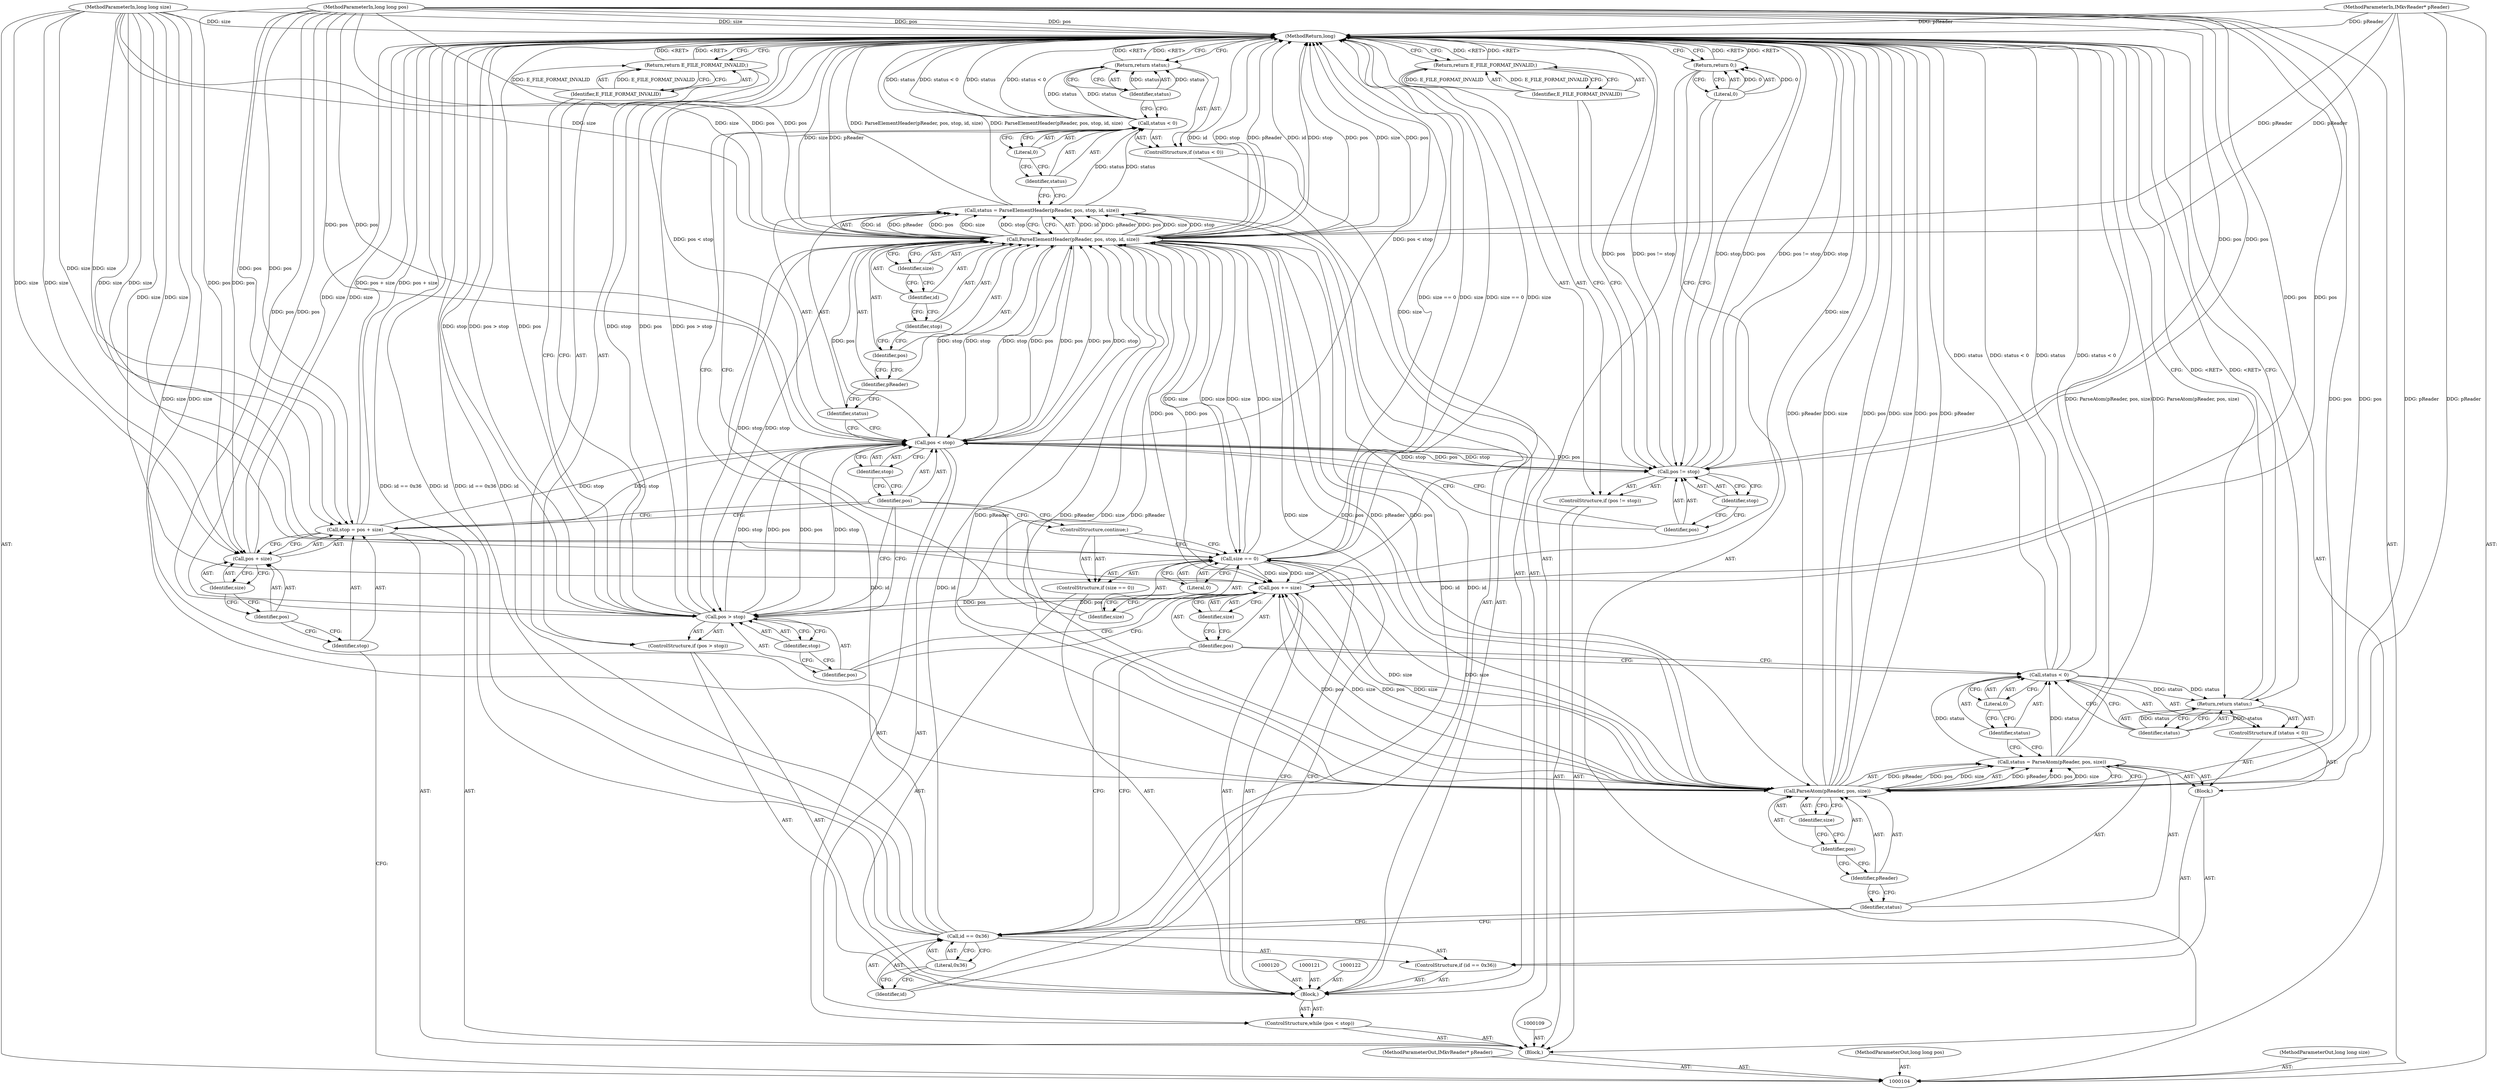 digraph "0_Android_cc274e2abe8b2a6698a5c47d8aa4bb45f1f9538d_37" {
"1000176" [label="(MethodReturn,long)"];
"1000105" [label="(MethodParameterIn,IMkvReader* pReader)"];
"1000234" [label="(MethodParameterOut,IMkvReader* pReader)"];
"1000106" [label="(MethodParameterIn,long long pos)"];
"1000235" [label="(MethodParameterOut,long long pos)"];
"1000131" [label="(ControlStructure,if (status < 0))"];
"1000134" [label="(Literal,0)"];
"1000132" [label="(Call,status < 0)"];
"1000133" [label="(Identifier,status)"];
"1000135" [label="(Return,return status;)"];
"1000136" [label="(Identifier,status)"];
"1000137" [label="(ControlStructure,if (size == 0))"];
"1000140" [label="(Literal,0)"];
"1000138" [label="(Call,size == 0)"];
"1000139" [label="(Identifier,size)"];
"1000141" [label="(ControlStructure,continue;)"];
"1000142" [label="(ControlStructure,if (id == 0x36))"];
"1000145" [label="(Literal,0x36)"];
"1000146" [label="(Block,)"];
"1000143" [label="(Call,id == 0x36)"];
"1000144" [label="(Identifier,id)"];
"1000149" [label="(Call,ParseAtom(pReader, pos, size))"];
"1000150" [label="(Identifier,pReader)"];
"1000151" [label="(Identifier,pos)"];
"1000152" [label="(Identifier,size)"];
"1000147" [label="(Call,status = ParseAtom(pReader, pos, size))"];
"1000148" [label="(Identifier,status)"];
"1000153" [label="(ControlStructure,if (status < 0))"];
"1000156" [label="(Literal,0)"];
"1000154" [label="(Call,status < 0)"];
"1000155" [label="(Identifier,status)"];
"1000107" [label="(MethodParameterIn,long long size)"];
"1000236" [label="(MethodParameterOut,long long size)"];
"1000108" [label="(Block,)"];
"1000157" [label="(Return,return status;)"];
"1000158" [label="(Identifier,status)"];
"1000161" [label="(Identifier,size)"];
"1000159" [label="(Call,pos += size)"];
"1000160" [label="(Identifier,pos)"];
"1000165" [label="(Identifier,stop)"];
"1000162" [label="(ControlStructure,if (pos > stop))"];
"1000163" [label="(Call,pos > stop)"];
"1000164" [label="(Identifier,pos)"];
"1000167" [label="(Identifier,E_FILE_FORMAT_INVALID)"];
"1000166" [label="(Return,return E_FILE_FORMAT_INVALID;)"];
"1000171" [label="(Identifier,stop)"];
"1000168" [label="(ControlStructure,if (pos != stop))"];
"1000169" [label="(Call,pos != stop)"];
"1000170" [label="(Identifier,pos)"];
"1000110" [label="(Call,stop = pos + size)"];
"1000111" [label="(Identifier,stop)"];
"1000112" [label="(Call,pos + size)"];
"1000113" [label="(Identifier,pos)"];
"1000114" [label="(Identifier,size)"];
"1000173" [label="(Identifier,E_FILE_FORMAT_INVALID)"];
"1000172" [label="(Return,return E_FILE_FORMAT_INVALID;)"];
"1000175" [label="(Literal,0)"];
"1000174" [label="(Return,return 0;)"];
"1000115" [label="(ControlStructure,while (pos < stop))"];
"1000118" [label="(Identifier,stop)"];
"1000116" [label="(Call,pos < stop)"];
"1000117" [label="(Identifier,pos)"];
"1000119" [label="(Block,)"];
"1000125" [label="(Call,ParseElementHeader(pReader, pos, stop, id, size))"];
"1000126" [label="(Identifier,pReader)"];
"1000127" [label="(Identifier,pos)"];
"1000128" [label="(Identifier,stop)"];
"1000129" [label="(Identifier,id)"];
"1000130" [label="(Identifier,size)"];
"1000123" [label="(Call,status = ParseElementHeader(pReader, pos, stop, id, size))"];
"1000124" [label="(Identifier,status)"];
"1000176" -> "1000104"  [label="AST: "];
"1000176" -> "1000135"  [label="CFG: "];
"1000176" -> "1000157"  [label="CFG: "];
"1000176" -> "1000166"  [label="CFG: "];
"1000176" -> "1000172"  [label="CFG: "];
"1000176" -> "1000174"  [label="CFG: "];
"1000172" -> "1000176"  [label="DDG: <RET>"];
"1000166" -> "1000176"  [label="DDG: <RET>"];
"1000174" -> "1000176"  [label="DDG: <RET>"];
"1000123" -> "1000176"  [label="DDG: ParseElementHeader(pReader, pos, stop, id, size)"];
"1000169" -> "1000176"  [label="DDG: pos != stop"];
"1000169" -> "1000176"  [label="DDG: stop"];
"1000169" -> "1000176"  [label="DDG: pos"];
"1000105" -> "1000176"  [label="DDG: pReader"];
"1000112" -> "1000176"  [label="DDG: size"];
"1000149" -> "1000176"  [label="DDG: size"];
"1000149" -> "1000176"  [label="DDG: pos"];
"1000149" -> "1000176"  [label="DDG: pReader"];
"1000147" -> "1000176"  [label="DDG: ParseAtom(pReader, pos, size)"];
"1000125" -> "1000176"  [label="DDG: pos"];
"1000125" -> "1000176"  [label="DDG: size"];
"1000125" -> "1000176"  [label="DDG: pReader"];
"1000125" -> "1000176"  [label="DDG: id"];
"1000125" -> "1000176"  [label="DDG: stop"];
"1000154" -> "1000176"  [label="DDG: status < 0"];
"1000154" -> "1000176"  [label="DDG: status"];
"1000163" -> "1000176"  [label="DDG: pos > stop"];
"1000163" -> "1000176"  [label="DDG: stop"];
"1000163" -> "1000176"  [label="DDG: pos"];
"1000106" -> "1000176"  [label="DDG: pos"];
"1000107" -> "1000176"  [label="DDG: size"];
"1000132" -> "1000176"  [label="DDG: status < 0"];
"1000132" -> "1000176"  [label="DDG: status"];
"1000138" -> "1000176"  [label="DDG: size"];
"1000138" -> "1000176"  [label="DDG: size == 0"];
"1000143" -> "1000176"  [label="DDG: id"];
"1000143" -> "1000176"  [label="DDG: id == 0x36"];
"1000110" -> "1000176"  [label="DDG: pos + size"];
"1000159" -> "1000176"  [label="DDG: size"];
"1000116" -> "1000176"  [label="DDG: pos < stop"];
"1000157" -> "1000176"  [label="DDG: <RET>"];
"1000135" -> "1000176"  [label="DDG: <RET>"];
"1000105" -> "1000104"  [label="AST: "];
"1000105" -> "1000176"  [label="DDG: pReader"];
"1000105" -> "1000125"  [label="DDG: pReader"];
"1000105" -> "1000149"  [label="DDG: pReader"];
"1000234" -> "1000104"  [label="AST: "];
"1000106" -> "1000104"  [label="AST: "];
"1000106" -> "1000176"  [label="DDG: pos"];
"1000106" -> "1000110"  [label="DDG: pos"];
"1000106" -> "1000112"  [label="DDG: pos"];
"1000106" -> "1000116"  [label="DDG: pos"];
"1000106" -> "1000125"  [label="DDG: pos"];
"1000106" -> "1000149"  [label="DDG: pos"];
"1000106" -> "1000159"  [label="DDG: pos"];
"1000106" -> "1000163"  [label="DDG: pos"];
"1000106" -> "1000169"  [label="DDG: pos"];
"1000235" -> "1000104"  [label="AST: "];
"1000131" -> "1000119"  [label="AST: "];
"1000132" -> "1000131"  [label="AST: "];
"1000135" -> "1000131"  [label="AST: "];
"1000134" -> "1000132"  [label="AST: "];
"1000134" -> "1000133"  [label="CFG: "];
"1000132" -> "1000134"  [label="CFG: "];
"1000132" -> "1000131"  [label="AST: "];
"1000132" -> "1000134"  [label="CFG: "];
"1000133" -> "1000132"  [label="AST: "];
"1000134" -> "1000132"  [label="AST: "];
"1000136" -> "1000132"  [label="CFG: "];
"1000139" -> "1000132"  [label="CFG: "];
"1000132" -> "1000176"  [label="DDG: status < 0"];
"1000132" -> "1000176"  [label="DDG: status"];
"1000123" -> "1000132"  [label="DDG: status"];
"1000132" -> "1000135"  [label="DDG: status"];
"1000133" -> "1000132"  [label="AST: "];
"1000133" -> "1000123"  [label="CFG: "];
"1000134" -> "1000133"  [label="CFG: "];
"1000135" -> "1000131"  [label="AST: "];
"1000135" -> "1000136"  [label="CFG: "];
"1000136" -> "1000135"  [label="AST: "];
"1000176" -> "1000135"  [label="CFG: "];
"1000135" -> "1000176"  [label="DDG: <RET>"];
"1000136" -> "1000135"  [label="DDG: status"];
"1000132" -> "1000135"  [label="DDG: status"];
"1000136" -> "1000135"  [label="AST: "];
"1000136" -> "1000132"  [label="CFG: "];
"1000135" -> "1000136"  [label="CFG: "];
"1000136" -> "1000135"  [label="DDG: status"];
"1000137" -> "1000119"  [label="AST: "];
"1000138" -> "1000137"  [label="AST: "];
"1000141" -> "1000137"  [label="AST: "];
"1000140" -> "1000138"  [label="AST: "];
"1000140" -> "1000139"  [label="CFG: "];
"1000138" -> "1000140"  [label="CFG: "];
"1000138" -> "1000137"  [label="AST: "];
"1000138" -> "1000140"  [label="CFG: "];
"1000139" -> "1000138"  [label="AST: "];
"1000140" -> "1000138"  [label="AST: "];
"1000141" -> "1000138"  [label="CFG: "];
"1000144" -> "1000138"  [label="CFG: "];
"1000138" -> "1000176"  [label="DDG: size"];
"1000138" -> "1000176"  [label="DDG: size == 0"];
"1000138" -> "1000125"  [label="DDG: size"];
"1000125" -> "1000138"  [label="DDG: size"];
"1000107" -> "1000138"  [label="DDG: size"];
"1000138" -> "1000149"  [label="DDG: size"];
"1000138" -> "1000159"  [label="DDG: size"];
"1000139" -> "1000138"  [label="AST: "];
"1000139" -> "1000132"  [label="CFG: "];
"1000140" -> "1000139"  [label="CFG: "];
"1000141" -> "1000137"  [label="AST: "];
"1000141" -> "1000138"  [label="CFG: "];
"1000117" -> "1000141"  [label="CFG: "];
"1000142" -> "1000119"  [label="AST: "];
"1000143" -> "1000142"  [label="AST: "];
"1000146" -> "1000142"  [label="AST: "];
"1000145" -> "1000143"  [label="AST: "];
"1000145" -> "1000144"  [label="CFG: "];
"1000143" -> "1000145"  [label="CFG: "];
"1000146" -> "1000142"  [label="AST: "];
"1000147" -> "1000146"  [label="AST: "];
"1000153" -> "1000146"  [label="AST: "];
"1000143" -> "1000142"  [label="AST: "];
"1000143" -> "1000145"  [label="CFG: "];
"1000144" -> "1000143"  [label="AST: "];
"1000145" -> "1000143"  [label="AST: "];
"1000148" -> "1000143"  [label="CFG: "];
"1000160" -> "1000143"  [label="CFG: "];
"1000143" -> "1000176"  [label="DDG: id"];
"1000143" -> "1000176"  [label="DDG: id == 0x36"];
"1000143" -> "1000125"  [label="DDG: id"];
"1000125" -> "1000143"  [label="DDG: id"];
"1000144" -> "1000143"  [label="AST: "];
"1000144" -> "1000138"  [label="CFG: "];
"1000145" -> "1000144"  [label="CFG: "];
"1000149" -> "1000147"  [label="AST: "];
"1000149" -> "1000152"  [label="CFG: "];
"1000150" -> "1000149"  [label="AST: "];
"1000151" -> "1000149"  [label="AST: "];
"1000152" -> "1000149"  [label="AST: "];
"1000147" -> "1000149"  [label="CFG: "];
"1000149" -> "1000176"  [label="DDG: size"];
"1000149" -> "1000176"  [label="DDG: pos"];
"1000149" -> "1000176"  [label="DDG: pReader"];
"1000149" -> "1000125"  [label="DDG: pReader"];
"1000149" -> "1000125"  [label="DDG: size"];
"1000149" -> "1000147"  [label="DDG: pReader"];
"1000149" -> "1000147"  [label="DDG: pos"];
"1000149" -> "1000147"  [label="DDG: size"];
"1000125" -> "1000149"  [label="DDG: pReader"];
"1000125" -> "1000149"  [label="DDG: pos"];
"1000105" -> "1000149"  [label="DDG: pReader"];
"1000106" -> "1000149"  [label="DDG: pos"];
"1000138" -> "1000149"  [label="DDG: size"];
"1000107" -> "1000149"  [label="DDG: size"];
"1000149" -> "1000159"  [label="DDG: size"];
"1000149" -> "1000159"  [label="DDG: pos"];
"1000150" -> "1000149"  [label="AST: "];
"1000150" -> "1000148"  [label="CFG: "];
"1000151" -> "1000150"  [label="CFG: "];
"1000151" -> "1000149"  [label="AST: "];
"1000151" -> "1000150"  [label="CFG: "];
"1000152" -> "1000151"  [label="CFG: "];
"1000152" -> "1000149"  [label="AST: "];
"1000152" -> "1000151"  [label="CFG: "];
"1000149" -> "1000152"  [label="CFG: "];
"1000147" -> "1000146"  [label="AST: "];
"1000147" -> "1000149"  [label="CFG: "];
"1000148" -> "1000147"  [label="AST: "];
"1000149" -> "1000147"  [label="AST: "];
"1000155" -> "1000147"  [label="CFG: "];
"1000147" -> "1000176"  [label="DDG: ParseAtom(pReader, pos, size)"];
"1000149" -> "1000147"  [label="DDG: pReader"];
"1000149" -> "1000147"  [label="DDG: pos"];
"1000149" -> "1000147"  [label="DDG: size"];
"1000147" -> "1000154"  [label="DDG: status"];
"1000148" -> "1000147"  [label="AST: "];
"1000148" -> "1000143"  [label="CFG: "];
"1000150" -> "1000148"  [label="CFG: "];
"1000153" -> "1000146"  [label="AST: "];
"1000154" -> "1000153"  [label="AST: "];
"1000157" -> "1000153"  [label="AST: "];
"1000156" -> "1000154"  [label="AST: "];
"1000156" -> "1000155"  [label="CFG: "];
"1000154" -> "1000156"  [label="CFG: "];
"1000154" -> "1000153"  [label="AST: "];
"1000154" -> "1000156"  [label="CFG: "];
"1000155" -> "1000154"  [label="AST: "];
"1000156" -> "1000154"  [label="AST: "];
"1000158" -> "1000154"  [label="CFG: "];
"1000160" -> "1000154"  [label="CFG: "];
"1000154" -> "1000176"  [label="DDG: status < 0"];
"1000154" -> "1000176"  [label="DDG: status"];
"1000147" -> "1000154"  [label="DDG: status"];
"1000154" -> "1000157"  [label="DDG: status"];
"1000155" -> "1000154"  [label="AST: "];
"1000155" -> "1000147"  [label="CFG: "];
"1000156" -> "1000155"  [label="CFG: "];
"1000107" -> "1000104"  [label="AST: "];
"1000107" -> "1000176"  [label="DDG: size"];
"1000107" -> "1000110"  [label="DDG: size"];
"1000107" -> "1000112"  [label="DDG: size"];
"1000107" -> "1000125"  [label="DDG: size"];
"1000107" -> "1000138"  [label="DDG: size"];
"1000107" -> "1000149"  [label="DDG: size"];
"1000107" -> "1000159"  [label="DDG: size"];
"1000236" -> "1000104"  [label="AST: "];
"1000108" -> "1000104"  [label="AST: "];
"1000109" -> "1000108"  [label="AST: "];
"1000110" -> "1000108"  [label="AST: "];
"1000115" -> "1000108"  [label="AST: "];
"1000168" -> "1000108"  [label="AST: "];
"1000174" -> "1000108"  [label="AST: "];
"1000157" -> "1000153"  [label="AST: "];
"1000157" -> "1000158"  [label="CFG: "];
"1000158" -> "1000157"  [label="AST: "];
"1000176" -> "1000157"  [label="CFG: "];
"1000157" -> "1000176"  [label="DDG: <RET>"];
"1000158" -> "1000157"  [label="DDG: status"];
"1000154" -> "1000157"  [label="DDG: status"];
"1000158" -> "1000157"  [label="AST: "];
"1000158" -> "1000154"  [label="CFG: "];
"1000157" -> "1000158"  [label="CFG: "];
"1000158" -> "1000157"  [label="DDG: status"];
"1000161" -> "1000159"  [label="AST: "];
"1000161" -> "1000160"  [label="CFG: "];
"1000159" -> "1000161"  [label="CFG: "];
"1000159" -> "1000119"  [label="AST: "];
"1000159" -> "1000161"  [label="CFG: "];
"1000160" -> "1000159"  [label="AST: "];
"1000161" -> "1000159"  [label="AST: "];
"1000164" -> "1000159"  [label="CFG: "];
"1000159" -> "1000176"  [label="DDG: size"];
"1000138" -> "1000159"  [label="DDG: size"];
"1000149" -> "1000159"  [label="DDG: size"];
"1000149" -> "1000159"  [label="DDG: pos"];
"1000107" -> "1000159"  [label="DDG: size"];
"1000125" -> "1000159"  [label="DDG: pos"];
"1000106" -> "1000159"  [label="DDG: pos"];
"1000159" -> "1000163"  [label="DDG: pos"];
"1000160" -> "1000159"  [label="AST: "];
"1000160" -> "1000154"  [label="CFG: "];
"1000160" -> "1000143"  [label="CFG: "];
"1000161" -> "1000160"  [label="CFG: "];
"1000165" -> "1000163"  [label="AST: "];
"1000165" -> "1000164"  [label="CFG: "];
"1000163" -> "1000165"  [label="CFG: "];
"1000162" -> "1000119"  [label="AST: "];
"1000163" -> "1000162"  [label="AST: "];
"1000166" -> "1000162"  [label="AST: "];
"1000163" -> "1000162"  [label="AST: "];
"1000163" -> "1000165"  [label="CFG: "];
"1000164" -> "1000163"  [label="AST: "];
"1000165" -> "1000163"  [label="AST: "];
"1000117" -> "1000163"  [label="CFG: "];
"1000167" -> "1000163"  [label="CFG: "];
"1000163" -> "1000176"  [label="DDG: pos > stop"];
"1000163" -> "1000176"  [label="DDG: stop"];
"1000163" -> "1000176"  [label="DDG: pos"];
"1000163" -> "1000116"  [label="DDG: pos"];
"1000163" -> "1000116"  [label="DDG: stop"];
"1000159" -> "1000163"  [label="DDG: pos"];
"1000106" -> "1000163"  [label="DDG: pos"];
"1000125" -> "1000163"  [label="DDG: stop"];
"1000164" -> "1000163"  [label="AST: "];
"1000164" -> "1000159"  [label="CFG: "];
"1000165" -> "1000164"  [label="CFG: "];
"1000167" -> "1000166"  [label="AST: "];
"1000167" -> "1000163"  [label="CFG: "];
"1000166" -> "1000167"  [label="CFG: "];
"1000167" -> "1000166"  [label="DDG: E_FILE_FORMAT_INVALID"];
"1000166" -> "1000162"  [label="AST: "];
"1000166" -> "1000167"  [label="CFG: "];
"1000167" -> "1000166"  [label="AST: "];
"1000176" -> "1000166"  [label="CFG: "];
"1000166" -> "1000176"  [label="DDG: <RET>"];
"1000167" -> "1000166"  [label="DDG: E_FILE_FORMAT_INVALID"];
"1000171" -> "1000169"  [label="AST: "];
"1000171" -> "1000170"  [label="CFG: "];
"1000169" -> "1000171"  [label="CFG: "];
"1000168" -> "1000108"  [label="AST: "];
"1000169" -> "1000168"  [label="AST: "];
"1000172" -> "1000168"  [label="AST: "];
"1000169" -> "1000168"  [label="AST: "];
"1000169" -> "1000171"  [label="CFG: "];
"1000170" -> "1000169"  [label="AST: "];
"1000171" -> "1000169"  [label="AST: "];
"1000173" -> "1000169"  [label="CFG: "];
"1000175" -> "1000169"  [label="CFG: "];
"1000169" -> "1000176"  [label="DDG: pos != stop"];
"1000169" -> "1000176"  [label="DDG: stop"];
"1000169" -> "1000176"  [label="DDG: pos"];
"1000116" -> "1000169"  [label="DDG: pos"];
"1000116" -> "1000169"  [label="DDG: stop"];
"1000106" -> "1000169"  [label="DDG: pos"];
"1000170" -> "1000169"  [label="AST: "];
"1000170" -> "1000116"  [label="CFG: "];
"1000171" -> "1000170"  [label="CFG: "];
"1000110" -> "1000108"  [label="AST: "];
"1000110" -> "1000112"  [label="CFG: "];
"1000111" -> "1000110"  [label="AST: "];
"1000112" -> "1000110"  [label="AST: "];
"1000117" -> "1000110"  [label="CFG: "];
"1000110" -> "1000176"  [label="DDG: pos + size"];
"1000106" -> "1000110"  [label="DDG: pos"];
"1000107" -> "1000110"  [label="DDG: size"];
"1000110" -> "1000116"  [label="DDG: stop"];
"1000111" -> "1000110"  [label="AST: "];
"1000111" -> "1000104"  [label="CFG: "];
"1000113" -> "1000111"  [label="CFG: "];
"1000112" -> "1000110"  [label="AST: "];
"1000112" -> "1000114"  [label="CFG: "];
"1000113" -> "1000112"  [label="AST: "];
"1000114" -> "1000112"  [label="AST: "];
"1000110" -> "1000112"  [label="CFG: "];
"1000112" -> "1000176"  [label="DDG: size"];
"1000106" -> "1000112"  [label="DDG: pos"];
"1000107" -> "1000112"  [label="DDG: size"];
"1000113" -> "1000112"  [label="AST: "];
"1000113" -> "1000111"  [label="CFG: "];
"1000114" -> "1000113"  [label="CFG: "];
"1000114" -> "1000112"  [label="AST: "];
"1000114" -> "1000113"  [label="CFG: "];
"1000112" -> "1000114"  [label="CFG: "];
"1000173" -> "1000172"  [label="AST: "];
"1000173" -> "1000169"  [label="CFG: "];
"1000172" -> "1000173"  [label="CFG: "];
"1000173" -> "1000172"  [label="DDG: E_FILE_FORMAT_INVALID"];
"1000172" -> "1000168"  [label="AST: "];
"1000172" -> "1000173"  [label="CFG: "];
"1000173" -> "1000172"  [label="AST: "];
"1000176" -> "1000172"  [label="CFG: "];
"1000172" -> "1000176"  [label="DDG: <RET>"];
"1000173" -> "1000172"  [label="DDG: E_FILE_FORMAT_INVALID"];
"1000175" -> "1000174"  [label="AST: "];
"1000175" -> "1000169"  [label="CFG: "];
"1000174" -> "1000175"  [label="CFG: "];
"1000175" -> "1000174"  [label="DDG: 0"];
"1000174" -> "1000108"  [label="AST: "];
"1000174" -> "1000175"  [label="CFG: "];
"1000175" -> "1000174"  [label="AST: "];
"1000176" -> "1000174"  [label="CFG: "];
"1000174" -> "1000176"  [label="DDG: <RET>"];
"1000175" -> "1000174"  [label="DDG: 0"];
"1000115" -> "1000108"  [label="AST: "];
"1000116" -> "1000115"  [label="AST: "];
"1000119" -> "1000115"  [label="AST: "];
"1000118" -> "1000116"  [label="AST: "];
"1000118" -> "1000117"  [label="CFG: "];
"1000116" -> "1000118"  [label="CFG: "];
"1000116" -> "1000115"  [label="AST: "];
"1000116" -> "1000118"  [label="CFG: "];
"1000117" -> "1000116"  [label="AST: "];
"1000118" -> "1000116"  [label="AST: "];
"1000124" -> "1000116"  [label="CFG: "];
"1000170" -> "1000116"  [label="CFG: "];
"1000116" -> "1000176"  [label="DDG: pos < stop"];
"1000163" -> "1000116"  [label="DDG: pos"];
"1000163" -> "1000116"  [label="DDG: stop"];
"1000125" -> "1000116"  [label="DDG: pos"];
"1000125" -> "1000116"  [label="DDG: stop"];
"1000106" -> "1000116"  [label="DDG: pos"];
"1000110" -> "1000116"  [label="DDG: stop"];
"1000116" -> "1000125"  [label="DDG: pos"];
"1000116" -> "1000125"  [label="DDG: stop"];
"1000116" -> "1000169"  [label="DDG: pos"];
"1000116" -> "1000169"  [label="DDG: stop"];
"1000117" -> "1000116"  [label="AST: "];
"1000117" -> "1000163"  [label="CFG: "];
"1000117" -> "1000141"  [label="CFG: "];
"1000117" -> "1000110"  [label="CFG: "];
"1000118" -> "1000117"  [label="CFG: "];
"1000119" -> "1000115"  [label="AST: "];
"1000120" -> "1000119"  [label="AST: "];
"1000121" -> "1000119"  [label="AST: "];
"1000122" -> "1000119"  [label="AST: "];
"1000123" -> "1000119"  [label="AST: "];
"1000131" -> "1000119"  [label="AST: "];
"1000137" -> "1000119"  [label="AST: "];
"1000142" -> "1000119"  [label="AST: "];
"1000159" -> "1000119"  [label="AST: "];
"1000162" -> "1000119"  [label="AST: "];
"1000125" -> "1000123"  [label="AST: "];
"1000125" -> "1000130"  [label="CFG: "];
"1000126" -> "1000125"  [label="AST: "];
"1000127" -> "1000125"  [label="AST: "];
"1000128" -> "1000125"  [label="AST: "];
"1000129" -> "1000125"  [label="AST: "];
"1000130" -> "1000125"  [label="AST: "];
"1000123" -> "1000125"  [label="CFG: "];
"1000125" -> "1000176"  [label="DDG: pos"];
"1000125" -> "1000176"  [label="DDG: size"];
"1000125" -> "1000176"  [label="DDG: pReader"];
"1000125" -> "1000176"  [label="DDG: id"];
"1000125" -> "1000176"  [label="DDG: stop"];
"1000125" -> "1000116"  [label="DDG: pos"];
"1000125" -> "1000116"  [label="DDG: stop"];
"1000125" -> "1000123"  [label="DDG: id"];
"1000125" -> "1000123"  [label="DDG: pReader"];
"1000125" -> "1000123"  [label="DDG: pos"];
"1000125" -> "1000123"  [label="DDG: size"];
"1000125" -> "1000123"  [label="DDG: stop"];
"1000149" -> "1000125"  [label="DDG: pReader"];
"1000149" -> "1000125"  [label="DDG: size"];
"1000105" -> "1000125"  [label="DDG: pReader"];
"1000116" -> "1000125"  [label="DDG: pos"];
"1000116" -> "1000125"  [label="DDG: stop"];
"1000106" -> "1000125"  [label="DDG: pos"];
"1000143" -> "1000125"  [label="DDG: id"];
"1000138" -> "1000125"  [label="DDG: size"];
"1000107" -> "1000125"  [label="DDG: size"];
"1000125" -> "1000138"  [label="DDG: size"];
"1000125" -> "1000143"  [label="DDG: id"];
"1000125" -> "1000149"  [label="DDG: pReader"];
"1000125" -> "1000149"  [label="DDG: pos"];
"1000125" -> "1000159"  [label="DDG: pos"];
"1000125" -> "1000163"  [label="DDG: stop"];
"1000126" -> "1000125"  [label="AST: "];
"1000126" -> "1000124"  [label="CFG: "];
"1000127" -> "1000126"  [label="CFG: "];
"1000127" -> "1000125"  [label="AST: "];
"1000127" -> "1000126"  [label="CFG: "];
"1000128" -> "1000127"  [label="CFG: "];
"1000128" -> "1000125"  [label="AST: "];
"1000128" -> "1000127"  [label="CFG: "];
"1000129" -> "1000128"  [label="CFG: "];
"1000129" -> "1000125"  [label="AST: "];
"1000129" -> "1000128"  [label="CFG: "];
"1000130" -> "1000129"  [label="CFG: "];
"1000130" -> "1000125"  [label="AST: "];
"1000130" -> "1000129"  [label="CFG: "];
"1000125" -> "1000130"  [label="CFG: "];
"1000123" -> "1000119"  [label="AST: "];
"1000123" -> "1000125"  [label="CFG: "];
"1000124" -> "1000123"  [label="AST: "];
"1000125" -> "1000123"  [label="AST: "];
"1000133" -> "1000123"  [label="CFG: "];
"1000123" -> "1000176"  [label="DDG: ParseElementHeader(pReader, pos, stop, id, size)"];
"1000125" -> "1000123"  [label="DDG: id"];
"1000125" -> "1000123"  [label="DDG: pReader"];
"1000125" -> "1000123"  [label="DDG: pos"];
"1000125" -> "1000123"  [label="DDG: size"];
"1000125" -> "1000123"  [label="DDG: stop"];
"1000123" -> "1000132"  [label="DDG: status"];
"1000124" -> "1000123"  [label="AST: "];
"1000124" -> "1000116"  [label="CFG: "];
"1000126" -> "1000124"  [label="CFG: "];
}
